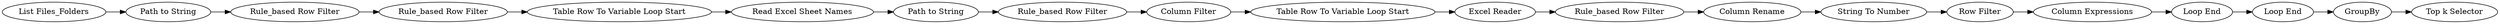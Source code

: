 digraph {
	1 [label="List Files_Folders"]
	2 [label="Rule_based Row Filter"]
	4 [label="Path to String"]
	5 [label="Rule_based Row Filter"]
	35 [label=GroupBy]
	36 [label="Top k Selector"]
	6 [label="Table Row To Variable Loop Start"]
	7 [label="Loop End"]
	8 [label="Read Excel Sheet Names"]
	10 [label="Table Row To Variable Loop Start"]
	11 [label="Excel Reader"]
	13 [label="Row Filter"]
	15 [label="String To Number"]
	18 [label="Column Expressions"]
	27 [label="Column Rename"]
	28 [label="Rule_based Row Filter"]
	29 [label="Rule_based Row Filter"]
	30 [label="Path to String"]
	31 [label="Column Filter"]
	33 [label="Loop End"]
	6 -> 8
	7 -> 33
	8 -> 30
	10 -> 11
	11 -> 28
	13 -> 18
	15 -> 13
	18 -> 7
	27 -> 15
	28 -> 27
	29 -> 31
	30 -> 29
	31 -> 10
	1 -> 4
	2 -> 5
	4 -> 2
	5 -> 6
	35 -> 36
	33 -> 35
	rankdir=LR
}

